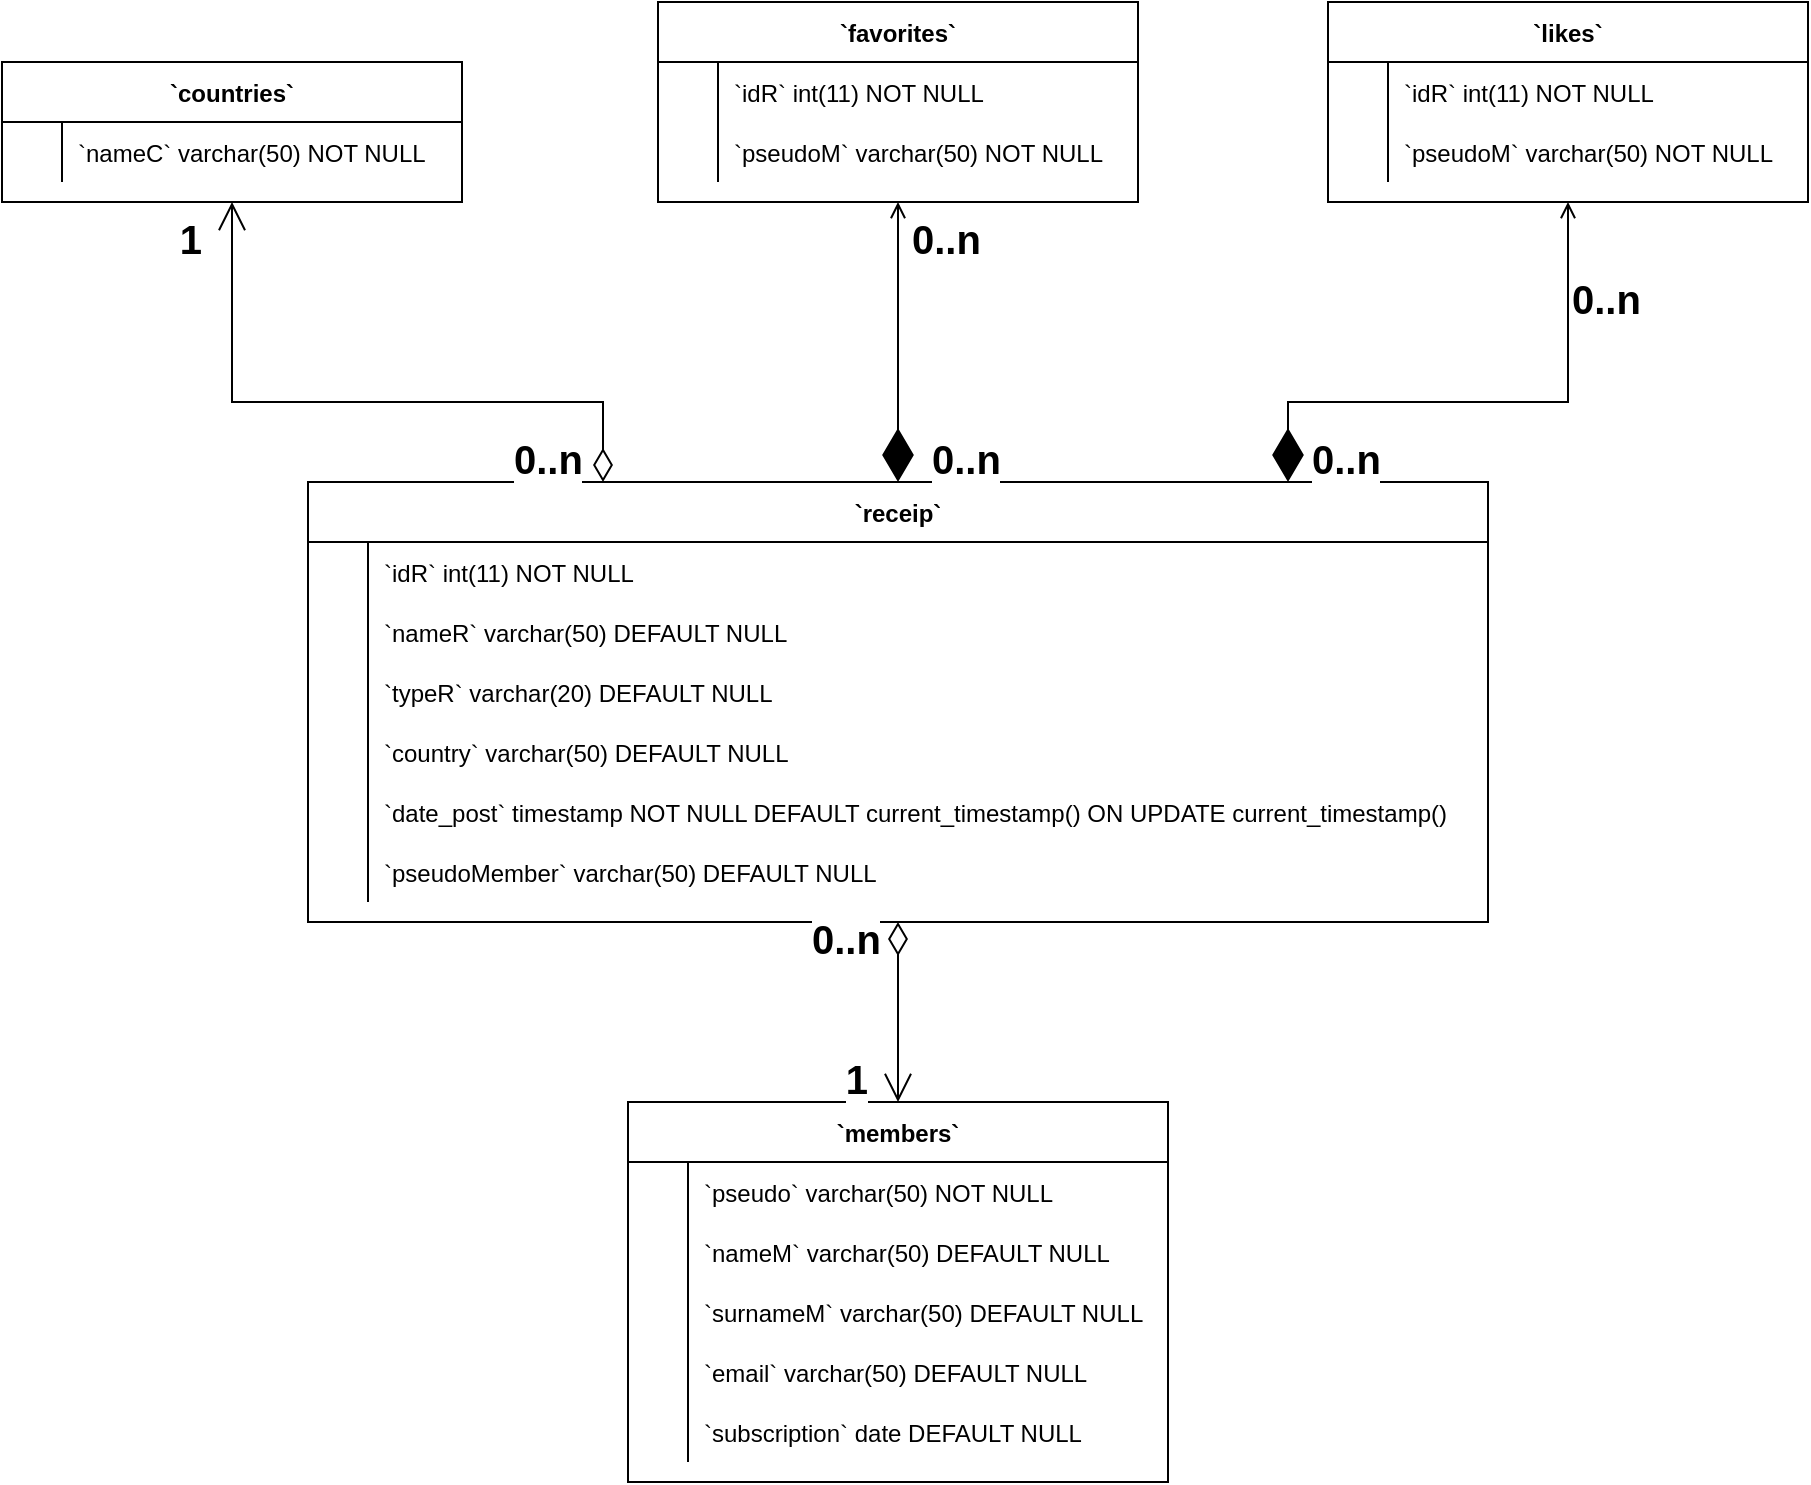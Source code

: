 <mxfile version="16.4.5" type="device"><diagram id="0luxFhKKDwkS19slWpaO" name="Page-1"><mxGraphModel dx="2256" dy="794" grid="1" gridSize="10" guides="1" tooltips="1" connect="1" arrows="1" fold="1" page="1" pageScale="1" pageWidth="827" pageHeight="1169" math="0" shadow="0"><root><mxCell id="0"/><mxCell id="1" parent="0"/><mxCell id="kV_LuilgPwg-vqTxxi1A-1" value="`countries`" style="shape=table;startSize=30;container=1;collapsible=1;childLayout=tableLayout;fixedRows=1;rowLines=0;fontStyle=1;align=center;resizeLast=1;" vertex="1" parent="1"><mxGeometry x="-413" y="230" width="230" height="70" as="geometry"/></mxCell><mxCell id="kV_LuilgPwg-vqTxxi1A-2" value="" style="shape=tableRow;horizontal=0;startSize=0;swimlaneHead=0;swimlaneBody=0;fillColor=none;collapsible=0;dropTarget=0;points=[[0,0.5],[1,0.5]];portConstraint=eastwest;top=0;left=0;right=0;bottom=0;" vertex="1" parent="kV_LuilgPwg-vqTxxi1A-1"><mxGeometry y="30" width="230" height="30" as="geometry"/></mxCell><mxCell id="kV_LuilgPwg-vqTxxi1A-3" value="" style="shape=partialRectangle;overflow=hidden;connectable=0;fillColor=none;top=0;left=0;bottom=0;right=0;" vertex="1" parent="kV_LuilgPwg-vqTxxi1A-2"><mxGeometry width="30" height="30" as="geometry"><mxRectangle width="30" height="30" as="alternateBounds"/></mxGeometry></mxCell><mxCell id="kV_LuilgPwg-vqTxxi1A-4" value="`nameC` varchar(50) NOT NULL" style="shape=partialRectangle;overflow=hidden;connectable=0;fillColor=none;align=left;top=0;left=0;bottom=0;right=0;spacingLeft=6;" vertex="1" parent="kV_LuilgPwg-vqTxxi1A-2"><mxGeometry x="30" width="200" height="30" as="geometry"><mxRectangle width="200" height="30" as="alternateBounds"/></mxGeometry></mxCell><mxCell id="kV_LuilgPwg-vqTxxi1A-5" value="`favorites`" style="shape=table;startSize=30;container=1;collapsible=1;childLayout=tableLayout;fixedRows=1;rowLines=0;fontStyle=1;align=center;resizeLast=1;" vertex="1" parent="1"><mxGeometry x="-85" y="200" width="240" height="100" as="geometry"/></mxCell><mxCell id="kV_LuilgPwg-vqTxxi1A-6" value="" style="shape=tableRow;horizontal=0;startSize=0;swimlaneHead=0;swimlaneBody=0;fillColor=none;collapsible=0;dropTarget=0;points=[[0,0.5],[1,0.5]];portConstraint=eastwest;top=0;left=0;right=0;bottom=0;" vertex="1" parent="kV_LuilgPwg-vqTxxi1A-5"><mxGeometry y="30" width="240" height="30" as="geometry"/></mxCell><mxCell id="kV_LuilgPwg-vqTxxi1A-7" value="" style="shape=partialRectangle;overflow=hidden;connectable=0;fillColor=none;top=0;left=0;bottom=0;right=0;" vertex="1" parent="kV_LuilgPwg-vqTxxi1A-6"><mxGeometry width="30" height="30" as="geometry"><mxRectangle width="30" height="30" as="alternateBounds"/></mxGeometry></mxCell><mxCell id="kV_LuilgPwg-vqTxxi1A-8" value="`idR` int(11) NOT NULL" style="shape=partialRectangle;overflow=hidden;connectable=0;fillColor=none;align=left;top=0;left=0;bottom=0;right=0;spacingLeft=6;" vertex="1" parent="kV_LuilgPwg-vqTxxi1A-6"><mxGeometry x="30" width="210" height="30" as="geometry"><mxRectangle width="210" height="30" as="alternateBounds"/></mxGeometry></mxCell><mxCell id="kV_LuilgPwg-vqTxxi1A-9" value="" style="shape=tableRow;horizontal=0;startSize=0;swimlaneHead=0;swimlaneBody=0;fillColor=none;collapsible=0;dropTarget=0;points=[[0,0.5],[1,0.5]];portConstraint=eastwest;top=0;left=0;right=0;bottom=0;" vertex="1" parent="kV_LuilgPwg-vqTxxi1A-5"><mxGeometry y="60" width="240" height="30" as="geometry"/></mxCell><mxCell id="kV_LuilgPwg-vqTxxi1A-10" value="" style="shape=partialRectangle;overflow=hidden;connectable=0;fillColor=none;top=0;left=0;bottom=0;right=0;" vertex="1" parent="kV_LuilgPwg-vqTxxi1A-9"><mxGeometry width="30" height="30" as="geometry"><mxRectangle width="30" height="30" as="alternateBounds"/></mxGeometry></mxCell><mxCell id="kV_LuilgPwg-vqTxxi1A-11" value="`pseudoM` varchar(50) NOT NULL" style="shape=partialRectangle;overflow=hidden;connectable=0;fillColor=none;align=left;top=0;left=0;bottom=0;right=0;spacingLeft=6;" vertex="1" parent="kV_LuilgPwg-vqTxxi1A-9"><mxGeometry x="30" width="210" height="30" as="geometry"><mxRectangle width="210" height="30" as="alternateBounds"/></mxGeometry></mxCell><mxCell id="kV_LuilgPwg-vqTxxi1A-12" value="`likes`" style="shape=table;startSize=30;container=1;collapsible=1;childLayout=tableLayout;fixedRows=1;rowLines=0;fontStyle=1;align=center;resizeLast=1;" vertex="1" parent="1"><mxGeometry x="250" y="200" width="240" height="100" as="geometry"/></mxCell><mxCell id="kV_LuilgPwg-vqTxxi1A-13" value="" style="shape=tableRow;horizontal=0;startSize=0;swimlaneHead=0;swimlaneBody=0;fillColor=none;collapsible=0;dropTarget=0;points=[[0,0.5],[1,0.5]];portConstraint=eastwest;top=0;left=0;right=0;bottom=0;" vertex="1" parent="kV_LuilgPwg-vqTxxi1A-12"><mxGeometry y="30" width="240" height="30" as="geometry"/></mxCell><mxCell id="kV_LuilgPwg-vqTxxi1A-14" value="" style="shape=partialRectangle;overflow=hidden;connectable=0;fillColor=none;top=0;left=0;bottom=0;right=0;" vertex="1" parent="kV_LuilgPwg-vqTxxi1A-13"><mxGeometry width="30" height="30" as="geometry"><mxRectangle width="30" height="30" as="alternateBounds"/></mxGeometry></mxCell><mxCell id="kV_LuilgPwg-vqTxxi1A-15" value="`idR` int(11) NOT NULL" style="shape=partialRectangle;overflow=hidden;connectable=0;fillColor=none;align=left;top=0;left=0;bottom=0;right=0;spacingLeft=6;" vertex="1" parent="kV_LuilgPwg-vqTxxi1A-13"><mxGeometry x="30" width="210" height="30" as="geometry"><mxRectangle width="210" height="30" as="alternateBounds"/></mxGeometry></mxCell><mxCell id="kV_LuilgPwg-vqTxxi1A-16" value="" style="shape=tableRow;horizontal=0;startSize=0;swimlaneHead=0;swimlaneBody=0;fillColor=none;collapsible=0;dropTarget=0;points=[[0,0.5],[1,0.5]];portConstraint=eastwest;top=0;left=0;right=0;bottom=0;" vertex="1" parent="kV_LuilgPwg-vqTxxi1A-12"><mxGeometry y="60" width="240" height="30" as="geometry"/></mxCell><mxCell id="kV_LuilgPwg-vqTxxi1A-17" value="" style="shape=partialRectangle;overflow=hidden;connectable=0;fillColor=none;top=0;left=0;bottom=0;right=0;" vertex="1" parent="kV_LuilgPwg-vqTxxi1A-16"><mxGeometry width="30" height="30" as="geometry"><mxRectangle width="30" height="30" as="alternateBounds"/></mxGeometry></mxCell><mxCell id="kV_LuilgPwg-vqTxxi1A-18" value="`pseudoM` varchar(50) NOT NULL" style="shape=partialRectangle;overflow=hidden;connectable=0;fillColor=none;align=left;top=0;left=0;bottom=0;right=0;spacingLeft=6;" vertex="1" parent="kV_LuilgPwg-vqTxxi1A-16"><mxGeometry x="30" width="210" height="30" as="geometry"><mxRectangle width="210" height="30" as="alternateBounds"/></mxGeometry></mxCell><mxCell id="kV_LuilgPwg-vqTxxi1A-19" value="`members`" style="shape=table;startSize=30;container=1;collapsible=1;childLayout=tableLayout;fixedRows=1;rowLines=0;fontStyle=1;align=center;resizeLast=1;" vertex="1" parent="1"><mxGeometry x="-100" y="750" width="270" height="190" as="geometry"/></mxCell><mxCell id="kV_LuilgPwg-vqTxxi1A-20" value="" style="shape=tableRow;horizontal=0;startSize=0;swimlaneHead=0;swimlaneBody=0;fillColor=none;collapsible=0;dropTarget=0;points=[[0,0.5],[1,0.5]];portConstraint=eastwest;top=0;left=0;right=0;bottom=0;" vertex="1" parent="kV_LuilgPwg-vqTxxi1A-19"><mxGeometry y="30" width="270" height="30" as="geometry"/></mxCell><mxCell id="kV_LuilgPwg-vqTxxi1A-21" value="" style="shape=partialRectangle;overflow=hidden;connectable=0;fillColor=none;top=0;left=0;bottom=0;right=0;" vertex="1" parent="kV_LuilgPwg-vqTxxi1A-20"><mxGeometry width="30" height="30" as="geometry"><mxRectangle width="30" height="30" as="alternateBounds"/></mxGeometry></mxCell><mxCell id="kV_LuilgPwg-vqTxxi1A-22" value="`pseudo` varchar(50) NOT NULL" style="shape=partialRectangle;overflow=hidden;connectable=0;fillColor=none;align=left;top=0;left=0;bottom=0;right=0;spacingLeft=6;" vertex="1" parent="kV_LuilgPwg-vqTxxi1A-20"><mxGeometry x="30" width="240" height="30" as="geometry"><mxRectangle width="240" height="30" as="alternateBounds"/></mxGeometry></mxCell><mxCell id="kV_LuilgPwg-vqTxxi1A-23" value="" style="shape=tableRow;horizontal=0;startSize=0;swimlaneHead=0;swimlaneBody=0;fillColor=none;collapsible=0;dropTarget=0;points=[[0,0.5],[1,0.5]];portConstraint=eastwest;top=0;left=0;right=0;bottom=0;" vertex="1" parent="kV_LuilgPwg-vqTxxi1A-19"><mxGeometry y="60" width="270" height="30" as="geometry"/></mxCell><mxCell id="kV_LuilgPwg-vqTxxi1A-24" value="" style="shape=partialRectangle;overflow=hidden;connectable=0;fillColor=none;top=0;left=0;bottom=0;right=0;" vertex="1" parent="kV_LuilgPwg-vqTxxi1A-23"><mxGeometry width="30" height="30" as="geometry"><mxRectangle width="30" height="30" as="alternateBounds"/></mxGeometry></mxCell><mxCell id="kV_LuilgPwg-vqTxxi1A-25" value="`nameM` varchar(50) DEFAULT NULL" style="shape=partialRectangle;overflow=hidden;connectable=0;fillColor=none;align=left;top=0;left=0;bottom=0;right=0;spacingLeft=6;" vertex="1" parent="kV_LuilgPwg-vqTxxi1A-23"><mxGeometry x="30" width="240" height="30" as="geometry"><mxRectangle width="240" height="30" as="alternateBounds"/></mxGeometry></mxCell><mxCell id="kV_LuilgPwg-vqTxxi1A-26" value="" style="shape=tableRow;horizontal=0;startSize=0;swimlaneHead=0;swimlaneBody=0;fillColor=none;collapsible=0;dropTarget=0;points=[[0,0.5],[1,0.5]];portConstraint=eastwest;top=0;left=0;right=0;bottom=0;" vertex="1" parent="kV_LuilgPwg-vqTxxi1A-19"><mxGeometry y="90" width="270" height="30" as="geometry"/></mxCell><mxCell id="kV_LuilgPwg-vqTxxi1A-27" value="" style="shape=partialRectangle;overflow=hidden;connectable=0;fillColor=none;top=0;left=0;bottom=0;right=0;" vertex="1" parent="kV_LuilgPwg-vqTxxi1A-26"><mxGeometry width="30" height="30" as="geometry"><mxRectangle width="30" height="30" as="alternateBounds"/></mxGeometry></mxCell><mxCell id="kV_LuilgPwg-vqTxxi1A-28" value="`surnameM` varchar(50) DEFAULT NULL" style="shape=partialRectangle;overflow=hidden;connectable=0;fillColor=none;align=left;top=0;left=0;bottom=0;right=0;spacingLeft=6;" vertex="1" parent="kV_LuilgPwg-vqTxxi1A-26"><mxGeometry x="30" width="240" height="30" as="geometry"><mxRectangle width="240" height="30" as="alternateBounds"/></mxGeometry></mxCell><mxCell id="kV_LuilgPwg-vqTxxi1A-29" value="" style="shape=tableRow;horizontal=0;startSize=0;swimlaneHead=0;swimlaneBody=0;fillColor=none;collapsible=0;dropTarget=0;points=[[0,0.5],[1,0.5]];portConstraint=eastwest;top=0;left=0;right=0;bottom=0;" vertex="1" parent="kV_LuilgPwg-vqTxxi1A-19"><mxGeometry y="120" width="270" height="30" as="geometry"/></mxCell><mxCell id="kV_LuilgPwg-vqTxxi1A-30" value="" style="shape=partialRectangle;overflow=hidden;connectable=0;fillColor=none;top=0;left=0;bottom=0;right=0;" vertex="1" parent="kV_LuilgPwg-vqTxxi1A-29"><mxGeometry width="30" height="30" as="geometry"><mxRectangle width="30" height="30" as="alternateBounds"/></mxGeometry></mxCell><mxCell id="kV_LuilgPwg-vqTxxi1A-31" value="`email` varchar(50) DEFAULT NULL" style="shape=partialRectangle;overflow=hidden;connectable=0;fillColor=none;align=left;top=0;left=0;bottom=0;right=0;spacingLeft=6;" vertex="1" parent="kV_LuilgPwg-vqTxxi1A-29"><mxGeometry x="30" width="240" height="30" as="geometry"><mxRectangle width="240" height="30" as="alternateBounds"/></mxGeometry></mxCell><mxCell id="kV_LuilgPwg-vqTxxi1A-32" value="" style="shape=tableRow;horizontal=0;startSize=0;swimlaneHead=0;swimlaneBody=0;fillColor=none;collapsible=0;dropTarget=0;points=[[0,0.5],[1,0.5]];portConstraint=eastwest;top=0;left=0;right=0;bottom=0;" vertex="1" parent="kV_LuilgPwg-vqTxxi1A-19"><mxGeometry y="150" width="270" height="30" as="geometry"/></mxCell><mxCell id="kV_LuilgPwg-vqTxxi1A-33" value="" style="shape=partialRectangle;overflow=hidden;connectable=0;fillColor=none;top=0;left=0;bottom=0;right=0;" vertex="1" parent="kV_LuilgPwg-vqTxxi1A-32"><mxGeometry width="30" height="30" as="geometry"><mxRectangle width="30" height="30" as="alternateBounds"/></mxGeometry></mxCell><mxCell id="kV_LuilgPwg-vqTxxi1A-34" value="`subscription` date DEFAULT NULL" style="shape=partialRectangle;overflow=hidden;connectable=0;fillColor=none;align=left;top=0;left=0;bottom=0;right=0;spacingLeft=6;" vertex="1" parent="kV_LuilgPwg-vqTxxi1A-32"><mxGeometry x="30" width="240" height="30" as="geometry"><mxRectangle width="240" height="30" as="alternateBounds"/></mxGeometry></mxCell><mxCell id="kV_LuilgPwg-vqTxxi1A-35" value="`receip`" style="shape=table;startSize=30;container=1;collapsible=1;childLayout=tableLayout;fixedRows=1;rowLines=0;fontStyle=1;align=center;resizeLast=1;" vertex="1" parent="1"><mxGeometry x="-260" y="440" width="590" height="220" as="geometry"/></mxCell><mxCell id="kV_LuilgPwg-vqTxxi1A-36" value="" style="shape=tableRow;horizontal=0;startSize=0;swimlaneHead=0;swimlaneBody=0;fillColor=none;collapsible=0;dropTarget=0;points=[[0,0.5],[1,0.5]];portConstraint=eastwest;top=0;left=0;right=0;bottom=0;" vertex="1" parent="kV_LuilgPwg-vqTxxi1A-35"><mxGeometry y="30" width="590" height="30" as="geometry"/></mxCell><mxCell id="kV_LuilgPwg-vqTxxi1A-37" value="" style="shape=partialRectangle;overflow=hidden;connectable=0;fillColor=none;top=0;left=0;bottom=0;right=0;" vertex="1" parent="kV_LuilgPwg-vqTxxi1A-36"><mxGeometry width="30" height="30" as="geometry"><mxRectangle width="30" height="30" as="alternateBounds"/></mxGeometry></mxCell><mxCell id="kV_LuilgPwg-vqTxxi1A-38" value="`idR` int(11) NOT NULL" style="shape=partialRectangle;overflow=hidden;connectable=0;fillColor=none;align=left;top=0;left=0;bottom=0;right=0;spacingLeft=6;" vertex="1" parent="kV_LuilgPwg-vqTxxi1A-36"><mxGeometry x="30" width="560" height="30" as="geometry"><mxRectangle width="560" height="30" as="alternateBounds"/></mxGeometry></mxCell><mxCell id="kV_LuilgPwg-vqTxxi1A-39" value="" style="shape=tableRow;horizontal=0;startSize=0;swimlaneHead=0;swimlaneBody=0;fillColor=none;collapsible=0;dropTarget=0;points=[[0,0.5],[1,0.5]];portConstraint=eastwest;top=0;left=0;right=0;bottom=0;" vertex="1" parent="kV_LuilgPwg-vqTxxi1A-35"><mxGeometry y="60" width="590" height="30" as="geometry"/></mxCell><mxCell id="kV_LuilgPwg-vqTxxi1A-40" value="" style="shape=partialRectangle;overflow=hidden;connectable=0;fillColor=none;top=0;left=0;bottom=0;right=0;" vertex="1" parent="kV_LuilgPwg-vqTxxi1A-39"><mxGeometry width="30" height="30" as="geometry"><mxRectangle width="30" height="30" as="alternateBounds"/></mxGeometry></mxCell><mxCell id="kV_LuilgPwg-vqTxxi1A-41" value="`nameR` varchar(50) DEFAULT NULL" style="shape=partialRectangle;overflow=hidden;connectable=0;fillColor=none;align=left;top=0;left=0;bottom=0;right=0;spacingLeft=6;" vertex="1" parent="kV_LuilgPwg-vqTxxi1A-39"><mxGeometry x="30" width="560" height="30" as="geometry"><mxRectangle width="560" height="30" as="alternateBounds"/></mxGeometry></mxCell><mxCell id="kV_LuilgPwg-vqTxxi1A-42" value="" style="shape=tableRow;horizontal=0;startSize=0;swimlaneHead=0;swimlaneBody=0;fillColor=none;collapsible=0;dropTarget=0;points=[[0,0.5],[1,0.5]];portConstraint=eastwest;top=0;left=0;right=0;bottom=0;" vertex="1" parent="kV_LuilgPwg-vqTxxi1A-35"><mxGeometry y="90" width="590" height="30" as="geometry"/></mxCell><mxCell id="kV_LuilgPwg-vqTxxi1A-43" value="" style="shape=partialRectangle;overflow=hidden;connectable=0;fillColor=none;top=0;left=0;bottom=0;right=0;" vertex="1" parent="kV_LuilgPwg-vqTxxi1A-42"><mxGeometry width="30" height="30" as="geometry"><mxRectangle width="30" height="30" as="alternateBounds"/></mxGeometry></mxCell><mxCell id="kV_LuilgPwg-vqTxxi1A-44" value="`typeR` varchar(20) DEFAULT NULL" style="shape=partialRectangle;overflow=hidden;connectable=0;fillColor=none;align=left;top=0;left=0;bottom=0;right=0;spacingLeft=6;" vertex="1" parent="kV_LuilgPwg-vqTxxi1A-42"><mxGeometry x="30" width="560" height="30" as="geometry"><mxRectangle width="560" height="30" as="alternateBounds"/></mxGeometry></mxCell><mxCell id="kV_LuilgPwg-vqTxxi1A-45" value="" style="shape=tableRow;horizontal=0;startSize=0;swimlaneHead=0;swimlaneBody=0;fillColor=none;collapsible=0;dropTarget=0;points=[[0,0.5],[1,0.5]];portConstraint=eastwest;top=0;left=0;right=0;bottom=0;" vertex="1" parent="kV_LuilgPwg-vqTxxi1A-35"><mxGeometry y="120" width="590" height="30" as="geometry"/></mxCell><mxCell id="kV_LuilgPwg-vqTxxi1A-46" value="" style="shape=partialRectangle;overflow=hidden;connectable=0;fillColor=none;top=0;left=0;bottom=0;right=0;" vertex="1" parent="kV_LuilgPwg-vqTxxi1A-45"><mxGeometry width="30" height="30" as="geometry"><mxRectangle width="30" height="30" as="alternateBounds"/></mxGeometry></mxCell><mxCell id="kV_LuilgPwg-vqTxxi1A-47" value="`country` varchar(50) DEFAULT NULL" style="shape=partialRectangle;overflow=hidden;connectable=0;fillColor=none;align=left;top=0;left=0;bottom=0;right=0;spacingLeft=6;" vertex="1" parent="kV_LuilgPwg-vqTxxi1A-45"><mxGeometry x="30" width="560" height="30" as="geometry"><mxRectangle width="560" height="30" as="alternateBounds"/></mxGeometry></mxCell><mxCell id="kV_LuilgPwg-vqTxxi1A-48" value="" style="shape=tableRow;horizontal=0;startSize=0;swimlaneHead=0;swimlaneBody=0;fillColor=none;collapsible=0;dropTarget=0;points=[[0,0.5],[1,0.5]];portConstraint=eastwest;top=0;left=0;right=0;bottom=0;" vertex="1" parent="kV_LuilgPwg-vqTxxi1A-35"><mxGeometry y="150" width="590" height="30" as="geometry"/></mxCell><mxCell id="kV_LuilgPwg-vqTxxi1A-49" value="" style="shape=partialRectangle;overflow=hidden;connectable=0;fillColor=none;top=0;left=0;bottom=0;right=0;" vertex="1" parent="kV_LuilgPwg-vqTxxi1A-48"><mxGeometry width="30" height="30" as="geometry"><mxRectangle width="30" height="30" as="alternateBounds"/></mxGeometry></mxCell><mxCell id="kV_LuilgPwg-vqTxxi1A-50" value="`date_post` timestamp NOT NULL DEFAULT current_timestamp() ON UPDATE current_timestamp()" style="shape=partialRectangle;overflow=hidden;connectable=0;fillColor=none;align=left;top=0;left=0;bottom=0;right=0;spacingLeft=6;" vertex="1" parent="kV_LuilgPwg-vqTxxi1A-48"><mxGeometry x="30" width="560" height="30" as="geometry"><mxRectangle width="560" height="30" as="alternateBounds"/></mxGeometry></mxCell><mxCell id="kV_LuilgPwg-vqTxxi1A-51" value="" style="shape=tableRow;horizontal=0;startSize=0;swimlaneHead=0;swimlaneBody=0;fillColor=none;collapsible=0;dropTarget=0;points=[[0,0.5],[1,0.5]];portConstraint=eastwest;top=0;left=0;right=0;bottom=0;" vertex="1" parent="kV_LuilgPwg-vqTxxi1A-35"><mxGeometry y="180" width="590" height="30" as="geometry"/></mxCell><mxCell id="kV_LuilgPwg-vqTxxi1A-52" value="" style="shape=partialRectangle;overflow=hidden;connectable=0;fillColor=none;top=0;left=0;bottom=0;right=0;" vertex="1" parent="kV_LuilgPwg-vqTxxi1A-51"><mxGeometry width="30" height="30" as="geometry"><mxRectangle width="30" height="30" as="alternateBounds"/></mxGeometry></mxCell><mxCell id="kV_LuilgPwg-vqTxxi1A-53" value="`pseudoMember` varchar(50) DEFAULT NULL" style="shape=partialRectangle;overflow=hidden;connectable=0;fillColor=none;align=left;top=0;left=0;bottom=0;right=0;spacingLeft=6;" vertex="1" parent="kV_LuilgPwg-vqTxxi1A-51"><mxGeometry x="30" width="560" height="30" as="geometry"><mxRectangle width="560" height="30" as="alternateBounds"/></mxGeometry></mxCell><mxCell id="kV_LuilgPwg-vqTxxi1A-55" value="" style="endArrow=open;html=1;endSize=12;startArrow=diamondThin;startSize=14;startFill=0;edgeStyle=orthogonalEdgeStyle;rounded=0;exitX=0.25;exitY=0;exitDx=0;exitDy=0;entryX=0.5;entryY=1;entryDx=0;entryDy=0;" edge="1" parent="1" source="kV_LuilgPwg-vqTxxi1A-35" target="kV_LuilgPwg-vqTxxi1A-1"><mxGeometry relative="1" as="geometry"><mxPoint x="-420" y="380" as="sourcePoint"/><mxPoint x="-260" y="380" as="targetPoint"/><Array as="points"><mxPoint x="-112" y="400"/><mxPoint x="-298" y="400"/></Array></mxGeometry></mxCell><mxCell id="kV_LuilgPwg-vqTxxi1A-56" value="0..n" style="edgeLabel;resizable=0;html=1;align=left;verticalAlign=top;fontSize=20;fontStyle=1" connectable="0" vertex="1" parent="kV_LuilgPwg-vqTxxi1A-55"><mxGeometry x="-1" relative="1" as="geometry"><mxPoint x="-47" y="-30" as="offset"/></mxGeometry></mxCell><mxCell id="kV_LuilgPwg-vqTxxi1A-57" value="1" style="edgeLabel;resizable=0;html=1;align=right;verticalAlign=top;fontSize=20;fontStyle=1" connectable="0" vertex="1" parent="kV_LuilgPwg-vqTxxi1A-55"><mxGeometry x="1" relative="1" as="geometry"><mxPoint x="-15" as="offset"/></mxGeometry></mxCell><mxCell id="kV_LuilgPwg-vqTxxi1A-58" value="" style="endArrow=diamondThin;endFill=1;endSize=24;html=1;rounded=0;entryX=0.5;entryY=0;entryDx=0;entryDy=0;exitX=0.5;exitY=1;exitDx=0;exitDy=0;startArrow=open;startFill=0;" edge="1" parent="1" source="kV_LuilgPwg-vqTxxi1A-5" target="kV_LuilgPwg-vqTxxi1A-35"><mxGeometry width="160" relative="1" as="geometry"><mxPoint x="35" y="310" as="sourcePoint"/><mxPoint x="70" y="410" as="targetPoint"/></mxGeometry></mxCell><mxCell id="kV_LuilgPwg-vqTxxi1A-59" value="" style="endArrow=diamondThin;endFill=1;endSize=24;html=1;rounded=0;entryX=0.5;entryY=0;entryDx=0;entryDy=0;exitX=0.5;exitY=1;exitDx=0;exitDy=0;startArrow=open;startFill=0;" edge="1" parent="1" source="kV_LuilgPwg-vqTxxi1A-12"><mxGeometry width="160" relative="1" as="geometry"><mxPoint x="230.0" y="330.0" as="sourcePoint"/><mxPoint x="230.0" y="440.0" as="targetPoint"/><Array as="points"><mxPoint x="370" y="400"/><mxPoint x="230" y="400"/></Array></mxGeometry></mxCell><mxCell id="kV_LuilgPwg-vqTxxi1A-62" value="" style="endArrow=open;html=1;endSize=12;startArrow=diamondThin;startSize=14;startFill=0;edgeStyle=orthogonalEdgeStyle;rounded=0;exitX=0.5;exitY=1;exitDx=0;exitDy=0;entryX=0.5;entryY=0;entryDx=0;entryDy=0;" edge="1" parent="1" source="kV_LuilgPwg-vqTxxi1A-35" target="kV_LuilgPwg-vqTxxi1A-19"><mxGeometry relative="1" as="geometry"><mxPoint x="494.5" y="840.0" as="sourcePoint"/><mxPoint x="332" y="700.0" as="targetPoint"/></mxGeometry></mxCell><mxCell id="kV_LuilgPwg-vqTxxi1A-67" value="0..n" style="edgeLabel;resizable=0;html=1;align=left;verticalAlign=top;fontSize=20;fontStyle=1" connectable="0" vertex="1" parent="1"><mxGeometry x="40" y="300.0" as="geometry"/></mxCell><mxCell id="kV_LuilgPwg-vqTxxi1A-68" value="0..n" style="edgeLabel;resizable=0;html=1;align=left;verticalAlign=top;fontSize=20;fontStyle=1" connectable="0" vertex="1" parent="1"><mxGeometry x="50" y="410.0" as="geometry"/></mxCell><mxCell id="kV_LuilgPwg-vqTxxi1A-69" value="0..n" style="edgeLabel;resizable=0;html=1;align=left;verticalAlign=top;fontSize=20;fontStyle=1" connectable="0" vertex="1" parent="1"><mxGeometry x="240" y="410.0" as="geometry"/></mxCell><mxCell id="kV_LuilgPwg-vqTxxi1A-70" value="0..n" style="edgeLabel;resizable=0;html=1;align=left;verticalAlign=top;fontSize=20;fontStyle=1" connectable="0" vertex="1" parent="1"><mxGeometry x="370" y="330.0" as="geometry"/></mxCell><mxCell id="kV_LuilgPwg-vqTxxi1A-72" value="0..n" style="edgeLabel;resizable=0;html=1;align=left;verticalAlign=top;fontSize=20;fontStyle=1" connectable="0" vertex="1" parent="1"><mxGeometry x="-10" y="650.0" as="geometry"/></mxCell><mxCell id="kV_LuilgPwg-vqTxxi1A-73" value="1" style="edgeLabel;resizable=0;html=1;align=right;verticalAlign=top;fontSize=20;fontStyle=1" connectable="0" vertex="1" parent="1"><mxGeometry x="20" y="720" as="geometry"/></mxCell></root></mxGraphModel></diagram></mxfile>
